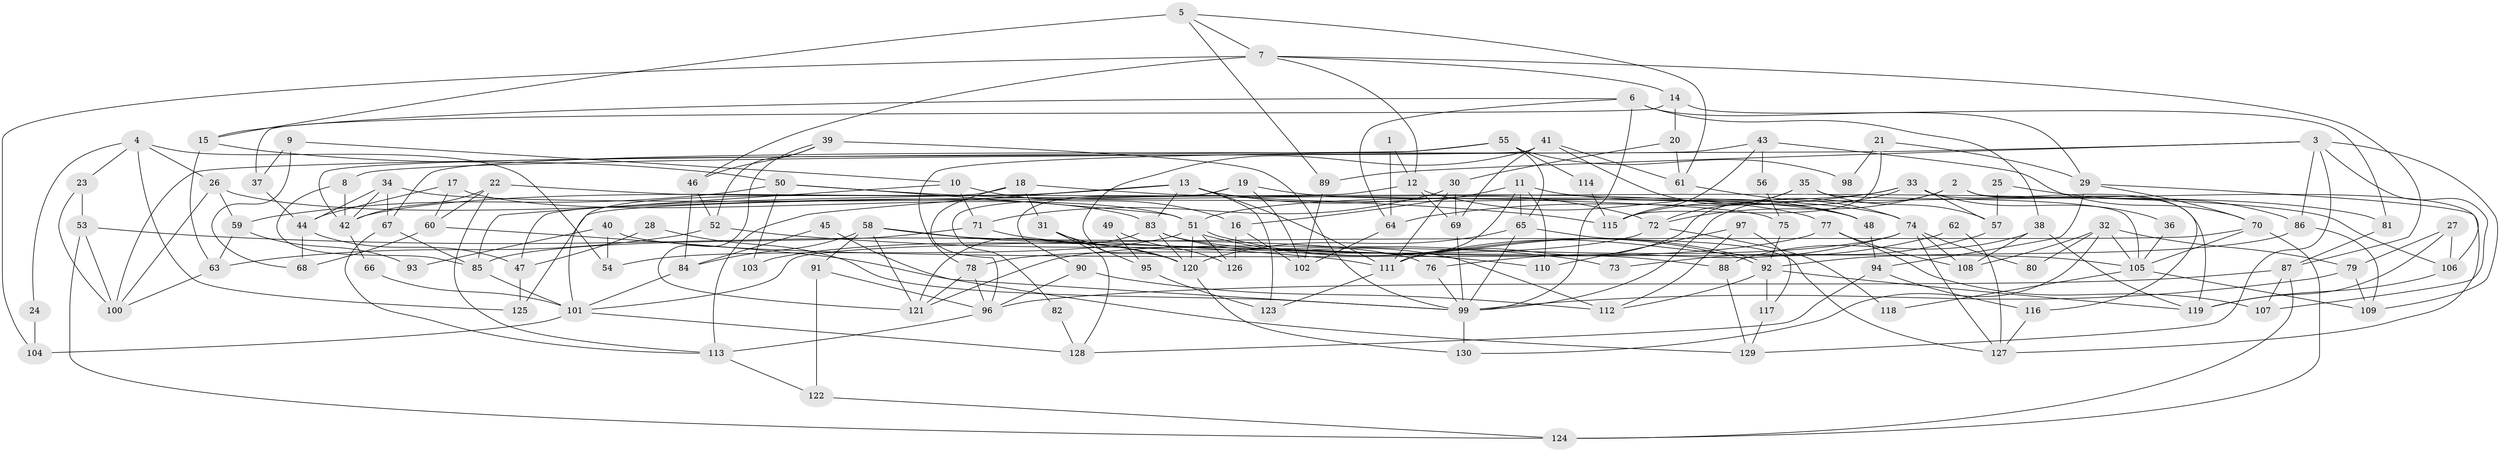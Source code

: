 // coarse degree distribution, {4: 0.21428571428571427, 6: 0.10714285714285714, 8: 0.05952380952380952, 7: 0.11904761904761904, 9: 0.03571428571428571, 10: 0.023809523809523808, 5: 0.13095238095238096, 3: 0.20238095238095238, 2: 0.09523809523809523, 11: 0.011904761904761904}
// Generated by graph-tools (version 1.1) at 2025/41/03/06/25 10:41:52]
// undirected, 130 vertices, 260 edges
graph export_dot {
graph [start="1"]
  node [color=gray90,style=filled];
  1;
  2;
  3;
  4;
  5;
  6;
  7;
  8;
  9;
  10;
  11;
  12;
  13;
  14;
  15;
  16;
  17;
  18;
  19;
  20;
  21;
  22;
  23;
  24;
  25;
  26;
  27;
  28;
  29;
  30;
  31;
  32;
  33;
  34;
  35;
  36;
  37;
  38;
  39;
  40;
  41;
  42;
  43;
  44;
  45;
  46;
  47;
  48;
  49;
  50;
  51;
  52;
  53;
  54;
  55;
  56;
  57;
  58;
  59;
  60;
  61;
  62;
  63;
  64;
  65;
  66;
  67;
  68;
  69;
  70;
  71;
  72;
  73;
  74;
  75;
  76;
  77;
  78;
  79;
  80;
  81;
  82;
  83;
  84;
  85;
  86;
  87;
  88;
  89;
  90;
  91;
  92;
  93;
  94;
  95;
  96;
  97;
  98;
  99;
  100;
  101;
  102;
  103;
  104;
  105;
  106;
  107;
  108;
  109;
  110;
  111;
  112;
  113;
  114;
  115;
  116;
  117;
  118;
  119;
  120;
  121;
  122;
  123;
  124;
  125;
  126;
  127;
  128;
  129;
  130;
  1 -- 12;
  1 -- 64;
  2 -- 99;
  2 -- 127;
  2 -- 72;
  2 -- 116;
  3 -- 86;
  3 -- 89;
  3 -- 8;
  3 -- 107;
  3 -- 109;
  3 -- 129;
  4 -- 125;
  4 -- 26;
  4 -- 23;
  4 -- 24;
  4 -- 54;
  5 -- 15;
  5 -- 7;
  5 -- 61;
  5 -- 89;
  6 -- 29;
  6 -- 99;
  6 -- 15;
  6 -- 38;
  6 -- 64;
  7 -- 46;
  7 -- 87;
  7 -- 12;
  7 -- 14;
  7 -- 104;
  8 -- 42;
  8 -- 85;
  9 -- 10;
  9 -- 68;
  9 -- 37;
  10 -- 16;
  10 -- 85;
  10 -- 71;
  11 -- 65;
  11 -- 81;
  11 -- 16;
  11 -- 110;
  11 -- 111;
  12 -- 48;
  12 -- 69;
  12 -- 125;
  13 -- 48;
  13 -- 72;
  13 -- 42;
  13 -- 47;
  13 -- 83;
  13 -- 111;
  13 -- 113;
  13 -- 123;
  14 -- 20;
  14 -- 37;
  14 -- 81;
  15 -- 50;
  15 -- 63;
  16 -- 102;
  16 -- 126;
  17 -- 44;
  17 -- 60;
  17 -- 51;
  18 -- 96;
  18 -- 101;
  18 -- 31;
  18 -- 77;
  19 -- 74;
  19 -- 90;
  19 -- 82;
  19 -- 102;
  20 -- 30;
  20 -- 61;
  21 -- 115;
  21 -- 29;
  21 -- 98;
  22 -- 113;
  22 -- 42;
  22 -- 60;
  22 -- 75;
  23 -- 53;
  23 -- 100;
  24 -- 104;
  25 -- 57;
  25 -- 86;
  26 -- 100;
  26 -- 83;
  26 -- 59;
  27 -- 119;
  27 -- 106;
  27 -- 79;
  28 -- 47;
  28 -- 99;
  29 -- 94;
  29 -- 70;
  29 -- 106;
  30 -- 111;
  30 -- 71;
  30 -- 69;
  31 -- 120;
  31 -- 95;
  31 -- 128;
  32 -- 130;
  32 -- 79;
  32 -- 80;
  32 -- 105;
  32 -- 108;
  33 -- 119;
  33 -- 51;
  33 -- 36;
  33 -- 57;
  33 -- 64;
  33 -- 115;
  34 -- 106;
  34 -- 42;
  34 -- 44;
  34 -- 67;
  35 -- 111;
  35 -- 72;
  35 -- 57;
  35 -- 105;
  36 -- 105;
  37 -- 44;
  38 -- 108;
  38 -- 88;
  38 -- 119;
  39 -- 99;
  39 -- 121;
  39 -- 46;
  39 -- 52;
  40 -- 105;
  40 -- 54;
  40 -- 93;
  41 -- 120;
  41 -- 69;
  41 -- 42;
  41 -- 48;
  41 -- 61;
  42 -- 66;
  43 -- 115;
  43 -- 70;
  43 -- 56;
  43 -- 67;
  44 -- 47;
  44 -- 68;
  45 -- 99;
  45 -- 84;
  46 -- 52;
  46 -- 84;
  47 -- 125;
  48 -- 94;
  49 -- 95;
  49 -- 126;
  50 -- 59;
  50 -- 51;
  50 -- 103;
  50 -- 115;
  51 -- 92;
  51 -- 92;
  51 -- 54;
  51 -- 120;
  51 -- 126;
  52 -- 63;
  52 -- 110;
  53 -- 111;
  53 -- 124;
  53 -- 100;
  55 -- 65;
  55 -- 100;
  55 -- 78;
  55 -- 98;
  55 -- 114;
  56 -- 75;
  57 -- 73;
  58 -- 120;
  58 -- 76;
  58 -- 84;
  58 -- 91;
  58 -- 121;
  59 -- 63;
  59 -- 93;
  60 -- 129;
  60 -- 68;
  61 -- 74;
  62 -- 111;
  62 -- 127;
  63 -- 100;
  64 -- 102;
  65 -- 99;
  65 -- 120;
  65 -- 127;
  66 -- 101;
  67 -- 85;
  67 -- 113;
  69 -- 99;
  70 -- 101;
  70 -- 105;
  70 -- 124;
  71 -- 85;
  71 -- 73;
  72 -- 78;
  72 -- 118;
  74 -- 121;
  74 -- 76;
  74 -- 80;
  74 -- 108;
  74 -- 127;
  75 -- 92;
  76 -- 99;
  77 -- 108;
  77 -- 103;
  77 -- 107;
  78 -- 96;
  78 -- 121;
  79 -- 109;
  79 -- 99;
  81 -- 87;
  82 -- 128;
  83 -- 121;
  83 -- 88;
  83 -- 112;
  83 -- 120;
  84 -- 101;
  85 -- 101;
  86 -- 109;
  86 -- 92;
  87 -- 96;
  87 -- 107;
  87 -- 124;
  88 -- 129;
  89 -- 102;
  90 -- 96;
  90 -- 112;
  91 -- 122;
  91 -- 96;
  92 -- 117;
  92 -- 112;
  92 -- 119;
  94 -- 116;
  94 -- 128;
  95 -- 123;
  96 -- 113;
  97 -- 112;
  97 -- 110;
  97 -- 117;
  99 -- 130;
  101 -- 104;
  101 -- 128;
  105 -- 109;
  105 -- 118;
  106 -- 119;
  111 -- 123;
  113 -- 122;
  114 -- 115;
  116 -- 127;
  117 -- 129;
  120 -- 130;
  122 -- 124;
}
